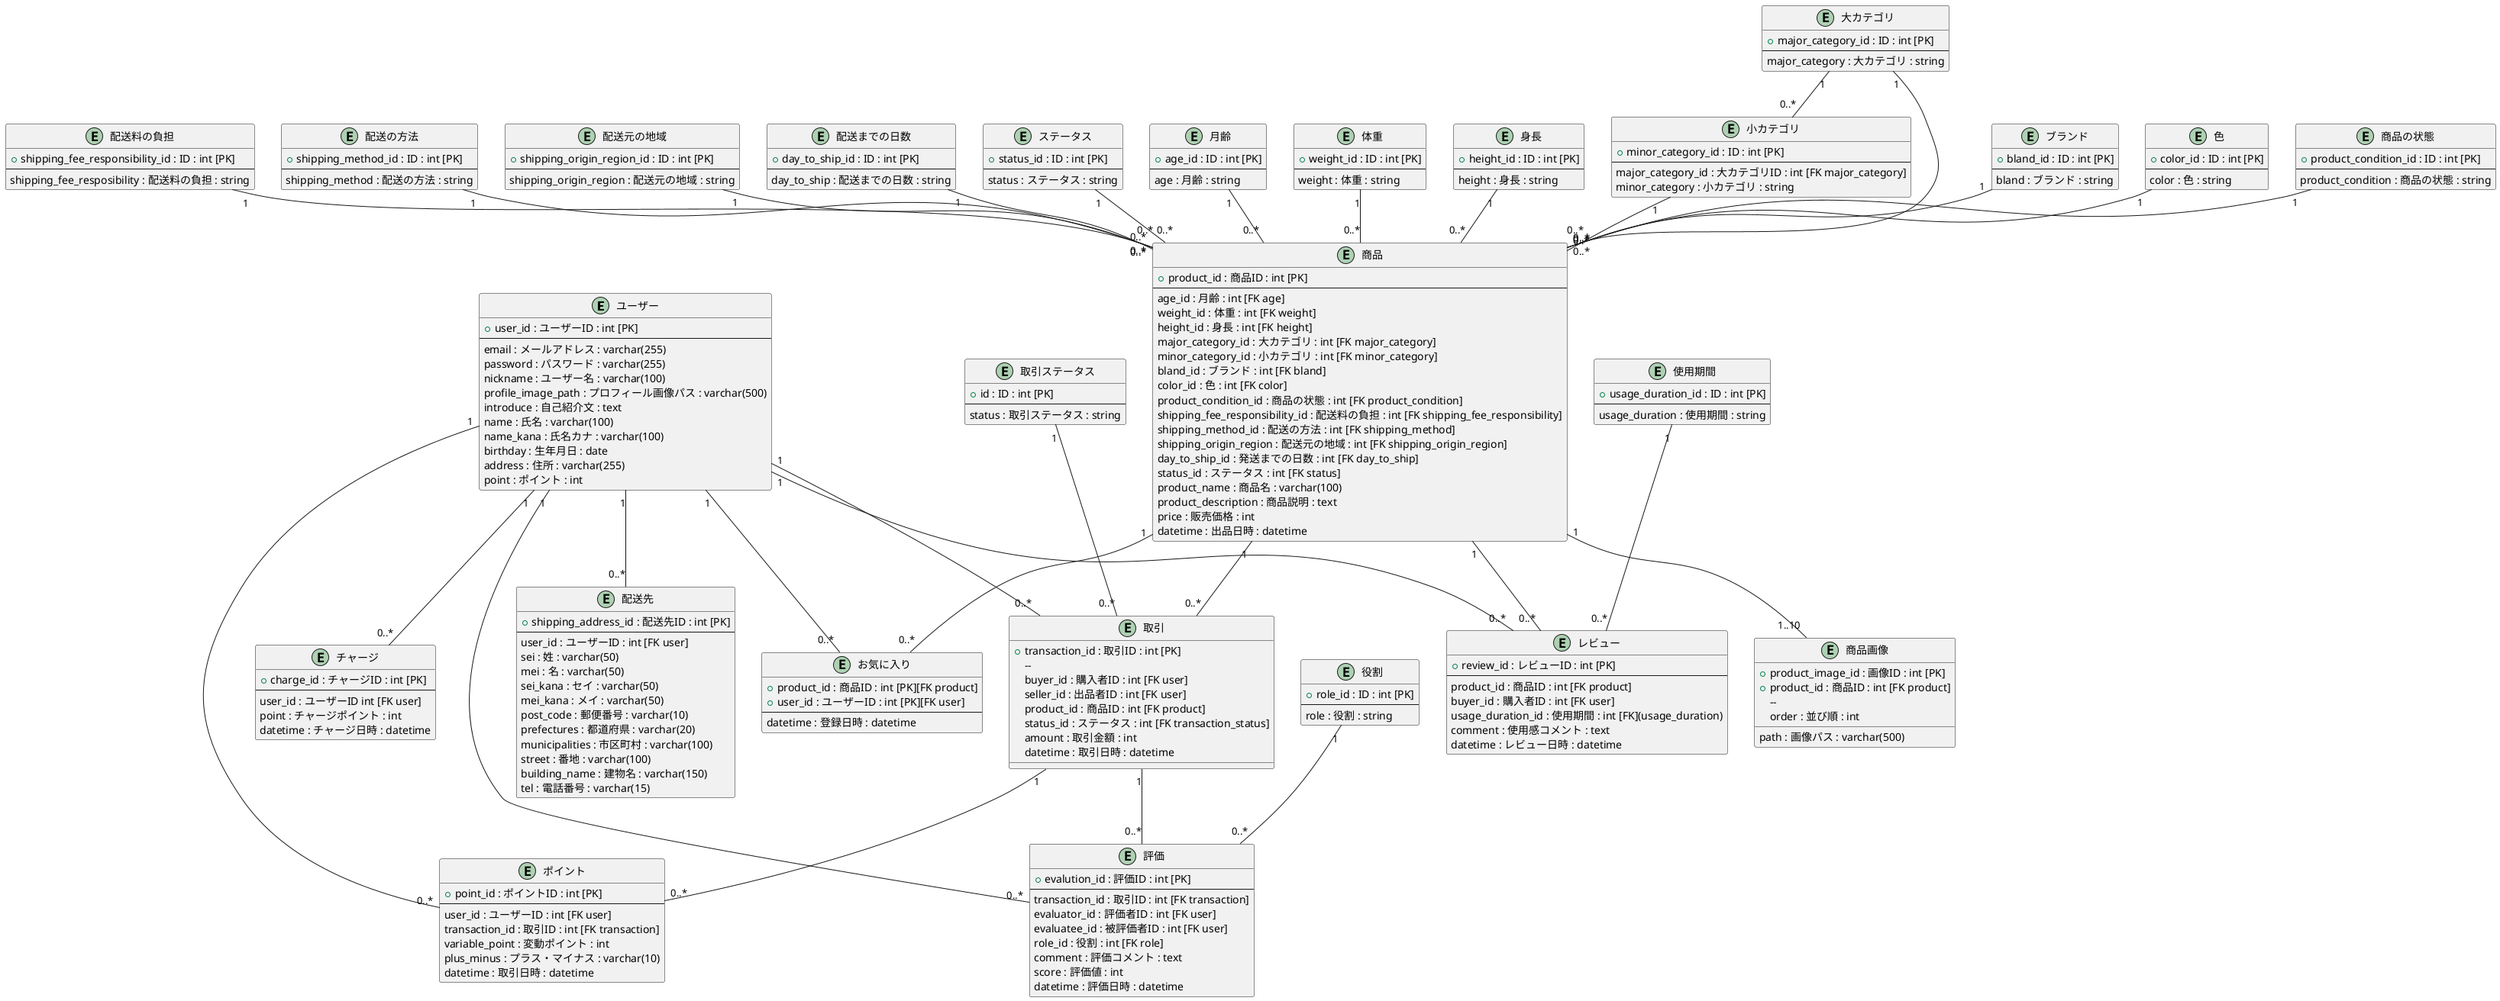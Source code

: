@startuml

entity "ユーザー" as user {
  + user_id : ユーザーID : int [PK]
  --
  email : メールアドレス : varchar(255)
  password : パスワード : varchar(255)
  nickname : ユーザー名 : varchar(100)
  profile_image_path : プロフィール画像パス : varchar(500)
  introduce : 自己紹介文 : text
  name : 氏名 : varchar(100)
  name_kana : 氏名カナ : varchar(100)
  birthday : 生年月日 : date
  address : 住所 : varchar(255)
  point : ポイント : int
}

entity "配送先" as shipping_address {
  + shipping_address_id : 配送先ID : int [PK]
  --
  user_id : ユーザーID : int [FK user]
  sei : 姓 : varchar(50)
  mei : 名 : varchar(50)
  sei_kana : セイ : varchar(50)
  mei_kana : メイ : varchar(50)
  post_code : 郵便番号 : varchar(10)
  prefectures : 都道府県 : varchar(20)
  municipalities : 市区町村 : varchar(100)
  street : 番地 : varchar(100)
  building_name : 建物名 : varchar(150)
  tel : 電話番号 : varchar(15)
}

entity "取引" as transaction {
  + transaction_id : 取引ID : int [PK]
  -- 
  buyer_id : 購入者ID : int [FK user]
  seller_id : 出品者ID : int [FK user]
  product_id : 商品ID : int [FK product]
  status_id : ステータス : int [FK transaction_status]
  amount : 取引金額 : int
  datetime : 取引日時 : datetime
}

entity "ポイント" as point {
  + point_id : ポイントID : int [PK]
  --
  user_id : ユーザーID : int [FK user]
  transaction_id : 取引ID : int [FK transaction]
  variable_point : 変動ポイント : int
  plus_minus : プラス・マイナス : varchar(10)
  datetime : 取引日時 : datetime
}

entity "お気に入り" as favorite {
  + product_id : 商品ID : int [PK][FK product]
  + user_id : ユーザーID : int [PK][FK user]
  --
  datetime : 登録日時 : datetime
}

entity "取引ステータス" as transaction_status {
  + id : ID : int [PK]
  --
  status : 取引ステータス : string
}

entity "チャージ" as charge {
  + charge_id : チャージID : int [PK]
  --
  user_id : ユーザーID int [FK user]
  point : チャージポイント : int
  datetime : チャージ日時 : datetime
}

entity "レビュー" as review {
  + review_id : レビューID : int [PK]
  --
  product_id : 商品ID : int [FK product]
  buyer_id : 購入者ID : int [FK user]
  usage_duration_id : 使用期間 : int [FK](usage_duration)
  comment : 使用感コメント : text
  datetime : レビュー日時 : datetime
}

entity "商品" as product {
  + product_id : 商品ID : int [PK]
  --
  age_id : 月齢 : int [FK age]
  weight_id : 体重 : int [FK weight]
  height_id : 身長 : int [FK height]
  major_category_id : 大カテゴリ : int [FK major_category]
  minor_category_id : 小カテゴリ : int [FK minor_category]
  bland_id : ブランド : int [FK bland]
  color_id : 色 : int [FK color]
  product_condition_id : 商品の状態 : int [FK product_condition]
  shipping_fee_responsibility_id : 配送料の負担 : int [FK shipping_fee_responsibility]
  shipping_method_id : 配送の方法 : int [FK shipping_method]
  shipping_origin_region : 配送元の地域 : int [FK shipping_origin_region]
  day_to_ship_id : 発送までの日数 : int [FK day_to_ship]
  status_id : ステータス : int [FK status]
  product_name : 商品名 : varchar(100)
  product_description : 商品説明 : text
  price : 販売価格 : int
  datetime : 出品日時 : datetime
}

entity "商品画像" as product_image {
  + product_image_id : 画像ID : int [PK]
  + product_id : 商品ID : int [FK product]
  -- 
  path : 画像パス : varchar(500)
  order : 並び順 : int
}

entity "評価" as evaluation {
  + evalution_id : 評価ID : int [PK]
  --
  transaction_id : 取引ID : int [FK transaction]
  evaluator_id : 評価者ID : int [FK user]
  evaluatee_id : 被評価者ID : int [FK user]
  role_id : 役割 : int [FK role]
  comment : 評価コメント : text
  score : 評価値 : int
  datetime : 評価日時 : datetime
}

entity "配送料の負担" as shipping_fee_responsibility {
  + shipping_fee_responsibility_id : ID : int [PK]
  --
  shipping_fee_resposibility : 配送料の負担 : string
}

entity "配送の方法" as shipping_method {
  + shipping_method_id : ID : int [PK]
  --
  shipping_method : 配送の方法 : string
}

entity "配送元の地域" as shipping_origin_region {
  + shipping_origin_region_id : ID : int [PK]
  --
  shipping_origin_region : 配送元の地域 : string
}

entity "配送までの日数" as day_to_ship {
  + day_to_ship_id : ID : int [PK]
  --
  day_to_ship : 配送までの日数 : string
}

entity "ステータス" as status {
  + status_id : ID : int [PK]
  --
  status : ステータス : string
}

entity "役割" as role {
  + role_id : ID : int [PK]
  --
  role : 役割 : string
}

entity "月齢" as age {
  + age_id : ID : int [PK]
  --
  age : 月齢 : string
}

entity "体重" as weight {
  + weight_id : ID : int [PK]
  --
  weight : 体重 : string
}

entity "身長" as height {
  + height_id : ID : int [PK]
  --
  height : 身長 : string
}

entity "大カテゴリ" as major_category {
  + major_category_id : ID : int [PK]
  --
  major_category : 大カテゴリ : string
}

entity "小カテゴリ" as minor_category {
  + minor_category_id : ID : int [PK]
  --
  major_category_id : 大カテゴリID : int [FK major_category]
  minor_category : 小カテゴリ : string
}

entity "ブランド" as bland {
  + bland_id : ID : int [PK]
  --
  bland : ブランド : string
}

entity "色" as color {
  + color_id : ID : int [PK]
  --
  color : 色 : string
}

entity "商品の状態" as product_condition {
  + product_condition_id : ID : int [PK]
  --
  product_condition : 商品の状態 : string
}

entity "使用期間" as usage_duration {
  + usage_duration_id : ID : int [PK]
  --
  usage_duration : 使用期間 : string
}

user "1" -- "0..*" shipping_address
user "1" -- "0..*" transaction
product "1" -- "0..*" transaction
product "1" -- "1..10" product_image
transaction_status "1" -- "0..*" transaction
user "1" -- "0..*" point
transaction "1" -- "0..*" point
product "1" -- "0..*" favorite
user "1" -- "0..*" favorite
user "1" -- "0..*" charge
product "1" -- "0..*" review
user "1" -- "0..*" review
age "1" -- "0..*" product
weight "1" -- "0..*" product
height "1" -- "0..*" product
major_category "1" -- "0..*" product
minor_category "1" -- "0..*" product
bland "1" -- "0..*" product
color "1" -- "0..*" product
product_condition "1" -- "0..*" product
shipping_fee_responsibility "1" -- "0..*" product
shipping_method "1" -- "0..*" product
shipping_origin_region "1" -- "0..*" product
day_to_ship "1" -- "0..*" product
status "1" -- "0..*" product
transaction "1" -- "0..*" evaluation
user "1" -- "0..*" evaluation
role "1" -- "0..*" evaluation
major_category "1" -- "0..*" minor_category
usage_duration "1" -- "0..*" review
@enduml
